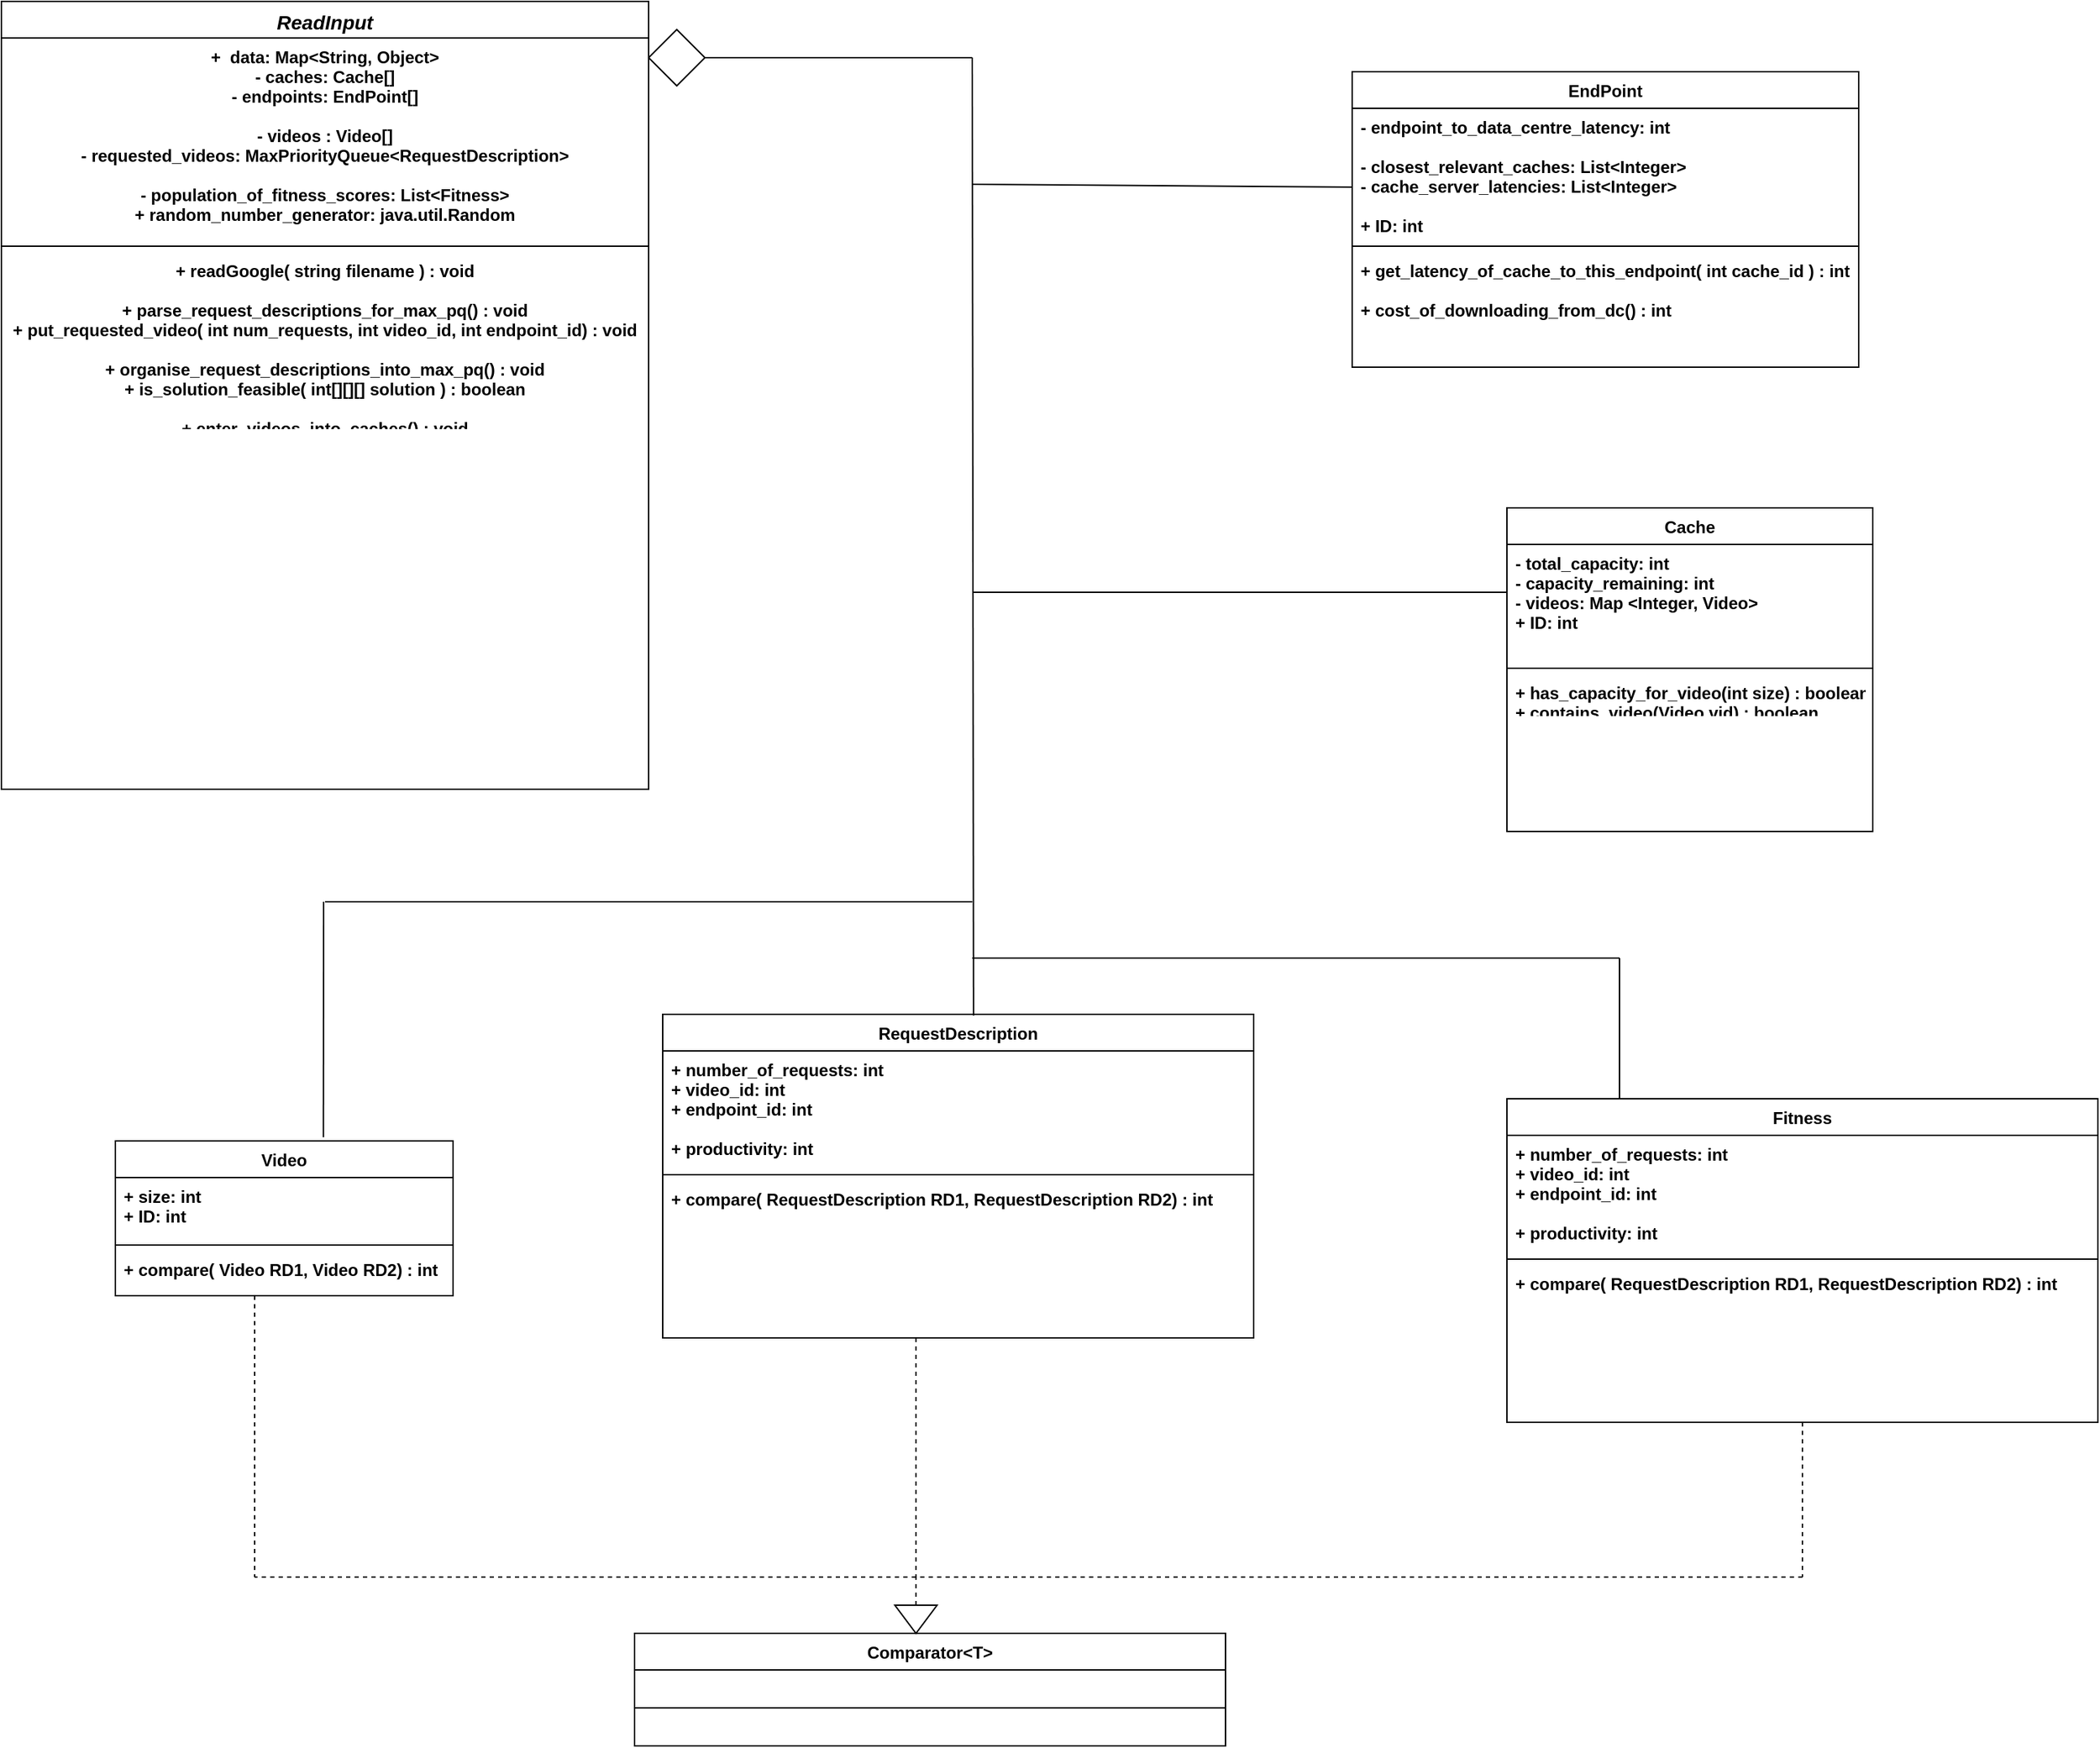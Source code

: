 <mxfile version="23.1.4" type="github">
  <diagram id="C5RBs43oDa-KdzZeNtuy" name="Page-1">
    <mxGraphModel dx="2333" dy="2347" grid="1" gridSize="10" guides="1" tooltips="1" connect="1" arrows="1" fold="1" page="1" pageScale="1" pageWidth="827" pageHeight="1169" math="0" shadow="0">
      <root>
        <mxCell id="WIyWlLk6GJQsqaUBKTNV-0" />
        <mxCell id="WIyWlLk6GJQsqaUBKTNV-1" parent="WIyWlLk6GJQsqaUBKTNV-0" />
        <mxCell id="zkfFHV4jXpPFQw0GAbJ--0" value="ReadInput" style="swimlane;fontStyle=3;align=center;verticalAlign=top;childLayout=stackLayout;horizontal=1;startSize=26;horizontalStack=0;resizeParent=1;resizeLast=0;collapsible=1;marginBottom=0;rounded=0;shadow=0;strokeWidth=1;fontSize=14;" parent="WIyWlLk6GJQsqaUBKTNV-1" vertex="1">
          <mxGeometry x="130" y="-230" width="460" height="560" as="geometry">
            <mxRectangle x="230" y="140" width="160" height="26" as="alternateBounds" />
          </mxGeometry>
        </mxCell>
        <mxCell id="zkfFHV4jXpPFQw0GAbJ--1" value="+  data: Map&lt;String, Object&gt;&#xa;- caches: Cache[]&#xa;- endpoints: EndPoint[]&#xa;&#xa;- videos : Video[]&#xa;- requested_videos: MaxPriorityQueue&lt;RequestDescription&gt;&#xa;&#xa;- population_of_fitness_scores: List&lt;Fitness&gt;&#xa;+ random_number_generator: java.util.Random&#xa;" style="text;align=center;verticalAlign=top;spacingLeft=4;spacingRight=4;overflow=hidden;rotatable=0;points=[[0,0.5],[1,0.5]];portConstraint=eastwest;fontStyle=1" parent="zkfFHV4jXpPFQw0GAbJ--0" vertex="1">
          <mxGeometry y="26" width="460" height="144" as="geometry" />
        </mxCell>
        <mxCell id="zkfFHV4jXpPFQw0GAbJ--4" value="" style="line;html=1;strokeWidth=1;align=left;verticalAlign=middle;spacingTop=-1;spacingLeft=3;spacingRight=3;rotatable=0;labelPosition=right;points=[];portConstraint=eastwest;" parent="zkfFHV4jXpPFQw0GAbJ--0" vertex="1">
          <mxGeometry y="170" width="460" height="8" as="geometry" />
        </mxCell>
        <mxCell id="zkfFHV4jXpPFQw0GAbJ--5" value="+ readGoogle( string filename ) : void&#xa;&#xa;+ parse_request_descriptions_for_max_pq() : void&#xa;+ put_requested_video( int num_requests, int video_id, int endpoint_id) : void&#xa;&#xa;+ organise_request_descriptions_into_max_pq() : void&#xa;+ is_solution_feasible( int[][][] solution ) : boolean&#xa;&#xa;+ enter_videos_into_caches() : void&#xa;&#xa;+ find_fitness_score_of_solution(int[][][] solution) : Fitness&#xa;+ crossover(int[][][] solution1, int[][][] solution2) : Fitness[]&#xa;+ mutate( int upperbound) : void&#xa;&#xa;+ keep_fittest_solutions(int max_size_of_population) : void&#xa;&#xa;+ getVideoByID(int id) : Video&#xa;+ getCacheByID(int id) : Cache&#xa;+ getEndpointByID(int id) : EndPoint&#xa;&#xa;+ display_occupancy_of_caches(): void&#xa;&#xa;+ dupelicate_caches() : Cache[]&#xa;+ clear_caches() : void&#xa; &#xa;" style="text;align=center;verticalAlign=top;spacingLeft=4;spacingRight=4;overflow=hidden;rotatable=0;points=[[0,0.5],[1,0.5]];portConstraint=eastwest;fontStyle=1" parent="zkfFHV4jXpPFQw0GAbJ--0" vertex="1">
          <mxGeometry y="178" width="460" height="122" as="geometry" />
        </mxCell>
        <mxCell id="umy_4tn5OdyWnhG9BCb1-46" value="" style="endArrow=none;html=1;rounded=0;entryX=0;entryY=0.405;entryDx=0;entryDy=0;entryPerimeter=0;" edge="1" parent="zkfFHV4jXpPFQw0GAbJ--0" target="zkfFHV4jXpPFQw0GAbJ--18">
          <mxGeometry width="50" height="50" relative="1" as="geometry">
            <mxPoint x="690" y="420" as="sourcePoint" />
            <mxPoint x="1050" y="420" as="targetPoint" />
          </mxGeometry>
        </mxCell>
        <mxCell id="zkfFHV4jXpPFQw0GAbJ--17" value="Cache" style="swimlane;fontStyle=1;align=center;verticalAlign=top;childLayout=stackLayout;horizontal=1;startSize=26;horizontalStack=0;resizeParent=1;resizeLast=0;collapsible=1;marginBottom=0;rounded=0;shadow=0;strokeWidth=1;" parent="WIyWlLk6GJQsqaUBKTNV-1" vertex="1">
          <mxGeometry x="1200" y="130" width="260" height="230" as="geometry">
            <mxRectangle x="550" y="140" width="160" height="26" as="alternateBounds" />
          </mxGeometry>
        </mxCell>
        <mxCell id="zkfFHV4jXpPFQw0GAbJ--18" value="- total_capacity: int&#xa;- capacity_remaining: int&#xa;- videos: Map &lt;Integer, Video&gt;&#xa;+ ID: int" style="text;align=left;verticalAlign=top;spacingLeft=4;spacingRight=4;overflow=hidden;rotatable=0;points=[[0,0.5],[1,0.5]];portConstraint=eastwest;fontStyle=1" parent="zkfFHV4jXpPFQw0GAbJ--17" vertex="1">
          <mxGeometry y="26" width="260" height="84" as="geometry" />
        </mxCell>
        <mxCell id="zkfFHV4jXpPFQw0GAbJ--23" value="" style="line;html=1;strokeWidth=1;align=left;verticalAlign=middle;spacingTop=-1;spacingLeft=3;spacingRight=3;rotatable=0;labelPosition=right;points=[];portConstraint=eastwest;" parent="zkfFHV4jXpPFQw0GAbJ--17" vertex="1">
          <mxGeometry y="110" width="260" height="8" as="geometry" />
        </mxCell>
        <mxCell id="zkfFHV4jXpPFQw0GAbJ--24" value="+ has_capacity_for_video(int size) : boolean&#xa;+ contains_video(Video vid) : boolean&#xa;&#xa;+ add_video(Video v): void&#xa;+ cache_is_overflowing() : boolean" style="text;align=left;verticalAlign=top;spacingLeft=4;spacingRight=4;overflow=hidden;rotatable=0;points=[[0,0.5],[1,0.5]];portConstraint=eastwest;fontStyle=1" parent="zkfFHV4jXpPFQw0GAbJ--17" vertex="1">
          <mxGeometry y="118" width="260" height="26" as="geometry" />
        </mxCell>
        <mxCell id="umy_4tn5OdyWnhG9BCb1-10" value="EndPoint" style="swimlane;fontStyle=1;align=center;verticalAlign=top;childLayout=stackLayout;horizontal=1;startSize=26;horizontalStack=0;resizeParent=1;resizeLast=0;collapsible=1;marginBottom=0;rounded=0;shadow=0;strokeWidth=1;" vertex="1" parent="WIyWlLk6GJQsqaUBKTNV-1">
          <mxGeometry x="1090" y="-180" width="360" height="210" as="geometry">
            <mxRectangle x="550" y="140" width="160" height="26" as="alternateBounds" />
          </mxGeometry>
        </mxCell>
        <mxCell id="umy_4tn5OdyWnhG9BCb1-11" value="- endpoint_to_data_centre_latency: int&#xa;&#xa;- closest_relevant_caches: List&lt;Integer&gt;&#xa;- cache_server_latencies: List&lt;Integer&gt;&#xa;&#xa;+ ID: int" style="text;align=left;verticalAlign=top;spacingLeft=4;spacingRight=4;overflow=hidden;rotatable=0;points=[[0,0.5],[1,0.5]];portConstraint=eastwest;fontStyle=1" vertex="1" parent="umy_4tn5OdyWnhG9BCb1-10">
          <mxGeometry y="26" width="360" height="94" as="geometry" />
        </mxCell>
        <mxCell id="umy_4tn5OdyWnhG9BCb1-12" value="" style="line;html=1;strokeWidth=1;align=left;verticalAlign=middle;spacingTop=-1;spacingLeft=3;spacingRight=3;rotatable=0;labelPosition=right;points=[];portConstraint=eastwest;" vertex="1" parent="umy_4tn5OdyWnhG9BCb1-10">
          <mxGeometry y="120" width="360" height="8" as="geometry" />
        </mxCell>
        <mxCell id="umy_4tn5OdyWnhG9BCb1-13" value="+ get_latency_of_cache_to_this_endpoint( int cache_id ) : int&#xa;&#xa;+ cost_of_downloading_from_dc() : int" style="text;align=left;verticalAlign=top;spacingLeft=4;spacingRight=4;overflow=hidden;rotatable=0;points=[[0,0.5],[1,0.5]];portConstraint=eastwest;fontStyle=1" vertex="1" parent="umy_4tn5OdyWnhG9BCb1-10">
          <mxGeometry y="128" width="360" height="72" as="geometry" />
        </mxCell>
        <mxCell id="umy_4tn5OdyWnhG9BCb1-15" value="RequestDescription" style="swimlane;fontStyle=1;align=center;verticalAlign=top;childLayout=stackLayout;horizontal=1;startSize=26;horizontalStack=0;resizeParent=1;resizeLast=0;collapsible=1;marginBottom=0;rounded=0;shadow=0;strokeWidth=1;" vertex="1" parent="WIyWlLk6GJQsqaUBKTNV-1">
          <mxGeometry x="600" y="490" width="420" height="230" as="geometry">
            <mxRectangle x="550" y="140" width="160" height="26" as="alternateBounds" />
          </mxGeometry>
        </mxCell>
        <mxCell id="umy_4tn5OdyWnhG9BCb1-16" value="+ number_of_requests: int&#xa;+ video_id: int&#xa;+ endpoint_id: int&#xa;&#xa;+ productivity: int" style="text;align=left;verticalAlign=top;spacingLeft=4;spacingRight=4;overflow=hidden;rotatable=0;points=[[0,0.5],[1,0.5]];portConstraint=eastwest;fontStyle=1" vertex="1" parent="umy_4tn5OdyWnhG9BCb1-15">
          <mxGeometry y="26" width="420" height="84" as="geometry" />
        </mxCell>
        <mxCell id="umy_4tn5OdyWnhG9BCb1-17" value="" style="line;html=1;strokeWidth=1;align=left;verticalAlign=middle;spacingTop=-1;spacingLeft=3;spacingRight=3;rotatable=0;labelPosition=right;points=[];portConstraint=eastwest;" vertex="1" parent="umy_4tn5OdyWnhG9BCb1-15">
          <mxGeometry y="110" width="420" height="8" as="geometry" />
        </mxCell>
        <mxCell id="umy_4tn5OdyWnhG9BCb1-18" value="+ compare( RequestDescription RD1, RequestDescription RD2) : int&#xa; " style="text;align=left;verticalAlign=top;spacingLeft=4;spacingRight=4;overflow=hidden;rotatable=0;points=[[0,0.5],[1,0.5]];portConstraint=eastwest;fontStyle=1" vertex="1" parent="umy_4tn5OdyWnhG9BCb1-15">
          <mxGeometry y="118" width="420" height="26" as="geometry" />
        </mxCell>
        <mxCell id="umy_4tn5OdyWnhG9BCb1-19" value="Comparator&lt;T&gt;" style="swimlane;fontStyle=1;align=center;verticalAlign=top;childLayout=stackLayout;horizontal=1;startSize=26;horizontalStack=0;resizeParent=1;resizeLast=0;collapsible=1;marginBottom=0;rounded=0;shadow=0;strokeWidth=1;" vertex="1" parent="WIyWlLk6GJQsqaUBKTNV-1">
          <mxGeometry x="580" y="930" width="420" height="80" as="geometry">
            <mxRectangle x="550" y="140" width="160" height="26" as="alternateBounds" />
          </mxGeometry>
        </mxCell>
        <mxCell id="umy_4tn5OdyWnhG9BCb1-21" value="" style="line;html=1;strokeWidth=1;align=left;verticalAlign=middle;spacingTop=-1;spacingLeft=3;spacingRight=3;rotatable=0;labelPosition=right;points=[];portConstraint=eastwest;" vertex="1" parent="umy_4tn5OdyWnhG9BCb1-19">
          <mxGeometry y="26" width="420" height="54" as="geometry" />
        </mxCell>
        <mxCell id="umy_4tn5OdyWnhG9BCb1-25" value="" style="endArrow=none;dashed=1;html=1;rounded=0;exitX=0;exitY=0.5;exitDx=0;exitDy=0;" edge="1" parent="WIyWlLk6GJQsqaUBKTNV-1" source="umy_4tn5OdyWnhG9BCb1-26">
          <mxGeometry width="50" height="50" relative="1" as="geometry">
            <mxPoint x="1010" y="590" as="sourcePoint" />
            <mxPoint x="780" y="890" as="targetPoint" />
          </mxGeometry>
        </mxCell>
        <mxCell id="umy_4tn5OdyWnhG9BCb1-26" value="" style="triangle;whiteSpace=wrap;html=1;direction=south;" vertex="1" parent="WIyWlLk6GJQsqaUBKTNV-1">
          <mxGeometry x="765" y="910" width="30" height="20" as="geometry" />
        </mxCell>
        <mxCell id="umy_4tn5OdyWnhG9BCb1-28" value="Fitness" style="swimlane;fontStyle=1;align=center;verticalAlign=top;childLayout=stackLayout;horizontal=1;startSize=26;horizontalStack=0;resizeParent=1;resizeLast=0;collapsible=1;marginBottom=0;rounded=0;shadow=0;strokeWidth=1;" vertex="1" parent="WIyWlLk6GJQsqaUBKTNV-1">
          <mxGeometry x="1200" y="550" width="420" height="230" as="geometry">
            <mxRectangle x="550" y="140" width="160" height="26" as="alternateBounds" />
          </mxGeometry>
        </mxCell>
        <mxCell id="umy_4tn5OdyWnhG9BCb1-29" value="+ number_of_requests: int&#xa;+ video_id: int&#xa;+ endpoint_id: int&#xa;&#xa;+ productivity: int" style="text;align=left;verticalAlign=top;spacingLeft=4;spacingRight=4;overflow=hidden;rotatable=0;points=[[0,0.5],[1,0.5]];portConstraint=eastwest;fontStyle=1" vertex="1" parent="umy_4tn5OdyWnhG9BCb1-28">
          <mxGeometry y="26" width="420" height="84" as="geometry" />
        </mxCell>
        <mxCell id="umy_4tn5OdyWnhG9BCb1-30" value="" style="line;html=1;strokeWidth=1;align=left;verticalAlign=middle;spacingTop=-1;spacingLeft=3;spacingRight=3;rotatable=0;labelPosition=right;points=[];portConstraint=eastwest;" vertex="1" parent="umy_4tn5OdyWnhG9BCb1-28">
          <mxGeometry y="110" width="420" height="8" as="geometry" />
        </mxCell>
        <mxCell id="umy_4tn5OdyWnhG9BCb1-31" value="+ compare( RequestDescription RD1, RequestDescription RD2) : int&#xa; " style="text;align=left;verticalAlign=top;spacingLeft=4;spacingRight=4;overflow=hidden;rotatable=0;points=[[0,0.5],[1,0.5]];portConstraint=eastwest;fontStyle=1" vertex="1" parent="umy_4tn5OdyWnhG9BCb1-28">
          <mxGeometry y="118" width="420" height="26" as="geometry" />
        </mxCell>
        <mxCell id="umy_4tn5OdyWnhG9BCb1-32" value="Video" style="swimlane;fontStyle=1;align=center;verticalAlign=top;childLayout=stackLayout;horizontal=1;startSize=26;horizontalStack=0;resizeParent=1;resizeLast=0;collapsible=1;marginBottom=0;rounded=0;shadow=0;strokeWidth=1;" vertex="1" parent="WIyWlLk6GJQsqaUBKTNV-1">
          <mxGeometry x="211" y="580" width="240" height="110" as="geometry">
            <mxRectangle x="550" y="140" width="160" height="26" as="alternateBounds" />
          </mxGeometry>
        </mxCell>
        <mxCell id="umy_4tn5OdyWnhG9BCb1-33" value="+ size: int&#xa;+ ID: int" style="text;align=left;verticalAlign=top;spacingLeft=4;spacingRight=4;overflow=hidden;rotatable=0;points=[[0,0.5],[1,0.5]];portConstraint=eastwest;fontStyle=1" vertex="1" parent="umy_4tn5OdyWnhG9BCb1-32">
          <mxGeometry y="26" width="240" height="44" as="geometry" />
        </mxCell>
        <mxCell id="umy_4tn5OdyWnhG9BCb1-34" value="" style="line;html=1;strokeWidth=1;align=left;verticalAlign=middle;spacingTop=-1;spacingLeft=3;spacingRight=3;rotatable=0;labelPosition=right;points=[];portConstraint=eastwest;" vertex="1" parent="umy_4tn5OdyWnhG9BCb1-32">
          <mxGeometry y="70" width="240" height="8" as="geometry" />
        </mxCell>
        <mxCell id="umy_4tn5OdyWnhG9BCb1-35" value="+ compare( Video RD1, Video RD2) : int&#xa; " style="text;align=left;verticalAlign=top;spacingLeft=4;spacingRight=4;overflow=hidden;rotatable=0;points=[[0,0.5],[1,0.5]];portConstraint=eastwest;fontStyle=1" vertex="1" parent="umy_4tn5OdyWnhG9BCb1-32">
          <mxGeometry y="78" width="240" height="26" as="geometry" />
        </mxCell>
        <mxCell id="umy_4tn5OdyWnhG9BCb1-36" value="" style="endArrow=none;dashed=1;html=1;rounded=0;" edge="1" parent="WIyWlLk6GJQsqaUBKTNV-1">
          <mxGeometry width="50" height="50" relative="1" as="geometry">
            <mxPoint x="1410" y="890" as="sourcePoint" />
            <mxPoint x="310" y="890" as="targetPoint" />
          </mxGeometry>
        </mxCell>
        <mxCell id="umy_4tn5OdyWnhG9BCb1-38" value="" style="endArrow=none;dashed=1;html=1;rounded=0;" edge="1" parent="WIyWlLk6GJQsqaUBKTNV-1">
          <mxGeometry width="50" height="50" relative="1" as="geometry">
            <mxPoint x="780" y="720" as="sourcePoint" />
            <mxPoint x="780" y="890" as="targetPoint" />
          </mxGeometry>
        </mxCell>
        <mxCell id="umy_4tn5OdyWnhG9BCb1-39" value="" style="endArrow=none;dashed=1;html=1;rounded=0;exitX=0.5;exitY=1;exitDx=0;exitDy=0;" edge="1" parent="WIyWlLk6GJQsqaUBKTNV-1" source="umy_4tn5OdyWnhG9BCb1-28">
          <mxGeometry width="50" height="50" relative="1" as="geometry">
            <mxPoint x="770" y="510" as="sourcePoint" />
            <mxPoint x="1410" y="890" as="targetPoint" />
          </mxGeometry>
        </mxCell>
        <mxCell id="umy_4tn5OdyWnhG9BCb1-40" value="" style="endArrow=none;dashed=1;html=1;rounded=0;" edge="1" parent="WIyWlLk6GJQsqaUBKTNV-1">
          <mxGeometry width="50" height="50" relative="1" as="geometry">
            <mxPoint x="310" y="690" as="sourcePoint" />
            <mxPoint x="310" y="890" as="targetPoint" />
            <Array as="points" />
          </mxGeometry>
        </mxCell>
        <mxCell id="umy_4tn5OdyWnhG9BCb1-41" value="" style="endArrow=none;html=1;rounded=0;exitX=0.526;exitY=0.004;exitDx=0;exitDy=0;exitPerimeter=0;" edge="1" parent="WIyWlLk6GJQsqaUBKTNV-1" source="umy_4tn5OdyWnhG9BCb1-15">
          <mxGeometry width="50" height="50" relative="1" as="geometry">
            <mxPoint x="820" y="480" as="sourcePoint" />
            <mxPoint x="820" y="-190" as="targetPoint" />
          </mxGeometry>
        </mxCell>
        <mxCell id="umy_4tn5OdyWnhG9BCb1-42" value="" style="endArrow=none;html=1;rounded=0;" edge="1" parent="WIyWlLk6GJQsqaUBKTNV-1">
          <mxGeometry width="50" height="50" relative="1" as="geometry">
            <mxPoint x="360" y="410" as="sourcePoint" />
            <mxPoint x="820" y="410" as="targetPoint" />
          </mxGeometry>
        </mxCell>
        <mxCell id="umy_4tn5OdyWnhG9BCb1-43" value="" style="endArrow=none;html=1;rounded=0;" edge="1" parent="WIyWlLk6GJQsqaUBKTNV-1">
          <mxGeometry width="50" height="50" relative="1" as="geometry">
            <mxPoint x="1280" y="550" as="sourcePoint" />
            <mxPoint x="1280" y="450" as="targetPoint" />
          </mxGeometry>
        </mxCell>
        <mxCell id="umy_4tn5OdyWnhG9BCb1-44" value="" style="endArrow=none;html=1;rounded=0;exitX=0.616;exitY=-0.024;exitDx=0;exitDy=0;exitPerimeter=0;" edge="1" parent="WIyWlLk6GJQsqaUBKTNV-1" source="umy_4tn5OdyWnhG9BCb1-32">
          <mxGeometry width="50" height="50" relative="1" as="geometry">
            <mxPoint x="359.33" y="540" as="sourcePoint" />
            <mxPoint x="359" y="410" as="targetPoint" />
          </mxGeometry>
        </mxCell>
        <mxCell id="umy_4tn5OdyWnhG9BCb1-45" value="" style="endArrow=none;html=1;rounded=0;" edge="1" parent="WIyWlLk6GJQsqaUBKTNV-1">
          <mxGeometry width="50" height="50" relative="1" as="geometry">
            <mxPoint x="820" y="450" as="sourcePoint" />
            <mxPoint x="1280" y="450" as="targetPoint" />
          </mxGeometry>
        </mxCell>
        <mxCell id="umy_4tn5OdyWnhG9BCb1-47" value="" style="endArrow=none;html=1;rounded=0;" edge="1" parent="WIyWlLk6GJQsqaUBKTNV-1">
          <mxGeometry width="50" height="50" relative="1" as="geometry">
            <mxPoint x="820" y="-100" as="sourcePoint" />
            <mxPoint x="1090" y="-98" as="targetPoint" />
          </mxGeometry>
        </mxCell>
        <mxCell id="umy_4tn5OdyWnhG9BCb1-48" value="" style="endArrow=none;html=1;rounded=0;entryX=1;entryY=0.5;entryDx=0;entryDy=0;" edge="1" parent="WIyWlLk6GJQsqaUBKTNV-1" target="umy_4tn5OdyWnhG9BCb1-50">
          <mxGeometry width="50" height="50" relative="1" as="geometry">
            <mxPoint x="820" y="-190" as="sourcePoint" />
            <mxPoint x="640" y="-183.333" as="targetPoint" />
          </mxGeometry>
        </mxCell>
        <mxCell id="umy_4tn5OdyWnhG9BCb1-50" value="" style="rhombus;whiteSpace=wrap;html=1;" vertex="1" parent="WIyWlLk6GJQsqaUBKTNV-1">
          <mxGeometry x="590" y="-210" width="40" height="40" as="geometry" />
        </mxCell>
      </root>
    </mxGraphModel>
  </diagram>
</mxfile>
